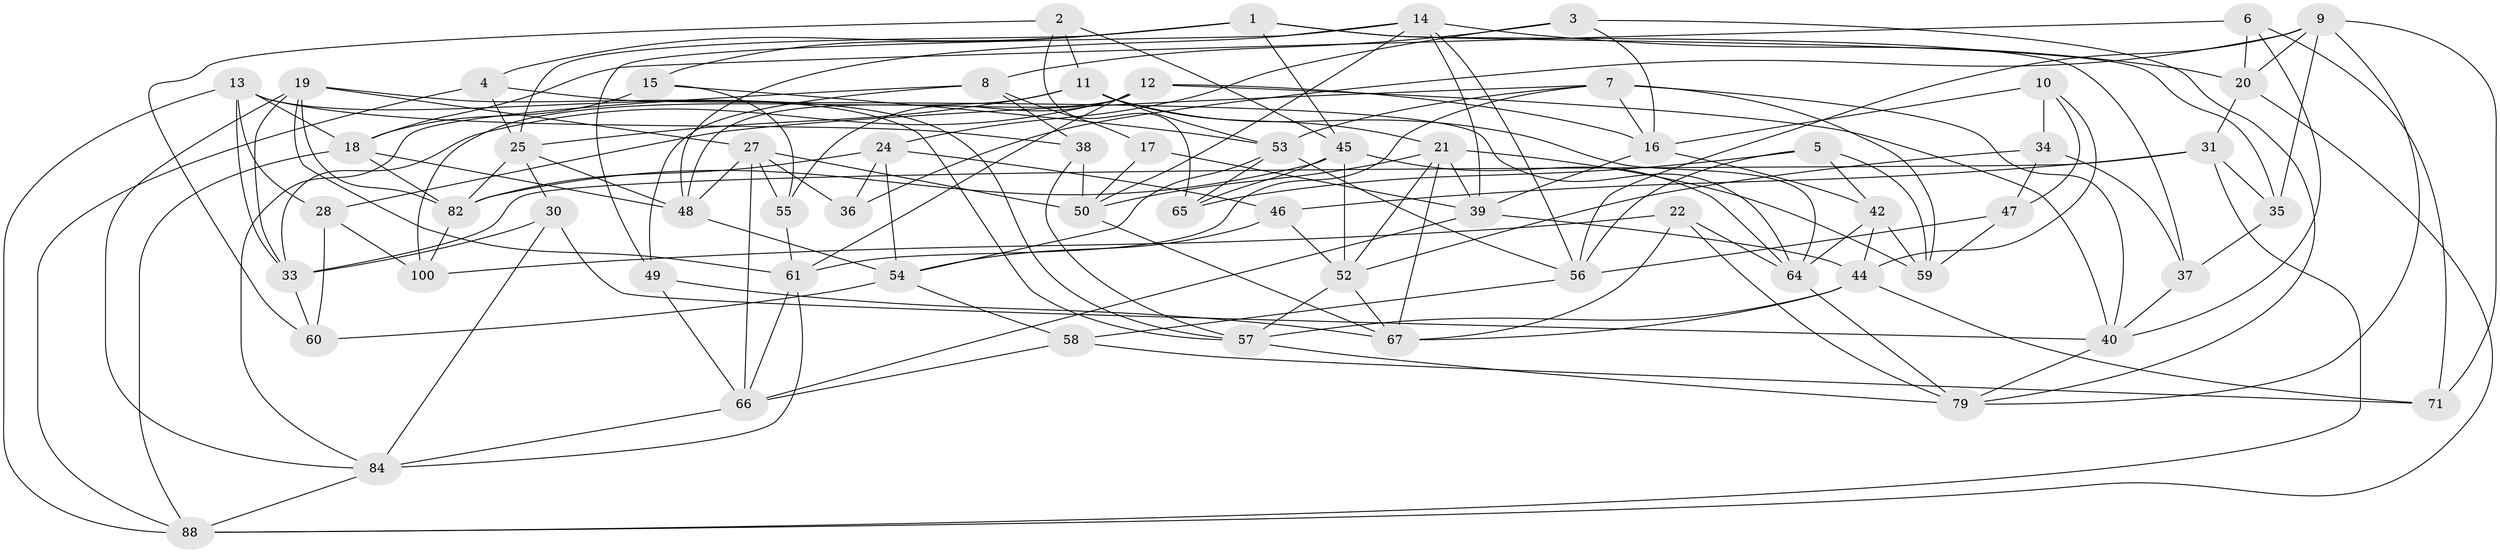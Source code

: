 // Generated by graph-tools (version 1.1) at 2025/52/02/27/25 19:52:27]
// undirected, 64 vertices, 163 edges
graph export_dot {
graph [start="1"]
  node [color=gray90,style=filled];
  1 [super="+23"];
  2;
  3;
  4;
  5;
  6;
  7 [super="+32"];
  8 [super="+41"];
  9 [super="+74"];
  10 [super="+94"];
  11 [super="+77"];
  12 [super="+102"];
  13 [super="+26"];
  14 [super="+63"];
  15;
  16 [super="+70"];
  17;
  18 [super="+93"];
  19 [super="+86"];
  20 [super="+95"];
  21 [super="+73"];
  22;
  24 [super="+29"];
  25 [super="+43"];
  27 [super="+76"];
  28;
  30;
  31 [super="+78"];
  33 [super="+51"];
  34 [super="+104"];
  35;
  36;
  37;
  38;
  39 [super="+96"];
  40 [super="+97"];
  42 [super="+85"];
  44 [super="+83"];
  45 [super="+80"];
  46;
  47;
  48 [super="+103"];
  49;
  50 [super="+89"];
  52 [super="+90"];
  53 [super="+87"];
  54 [super="+69"];
  55;
  56 [super="+75"];
  57 [super="+68"];
  58;
  59 [super="+99"];
  60;
  61 [super="+62"];
  64 [super="+72"];
  65;
  66 [super="+98"];
  67 [super="+81"];
  71;
  79 [super="+101"];
  82 [super="+105"];
  84 [super="+91"];
  88 [super="+92"];
  100;
  1 -- 4;
  1 -- 35;
  1 -- 15;
  1 -- 37;
  1 -- 45;
  1 -- 25;
  2 -- 11;
  2 -- 65;
  2 -- 60;
  2 -- 45;
  3 -- 8;
  3 -- 24;
  3 -- 16;
  3 -- 79;
  4 -- 64;
  4 -- 88;
  4 -- 25;
  5 -- 42;
  5 -- 65;
  5 -- 59;
  5 -- 56;
  6 -- 71;
  6 -- 20;
  6 -- 18;
  6 -- 40;
  7 -- 40;
  7 -- 61;
  7 -- 28;
  7 -- 53;
  7 -- 59;
  7 -- 16;
  8 -- 38;
  8 -- 17 [weight=2];
  8 -- 49;
  8 -- 84;
  9 -- 35;
  9 -- 56;
  9 -- 36;
  9 -- 71;
  9 -- 79;
  9 -- 20;
  10 -- 16;
  10 -- 47;
  10 -- 34 [weight=3];
  10 -- 44;
  11 -- 25;
  11 -- 100;
  11 -- 64;
  11 -- 21;
  11 -- 53;
  12 -- 40;
  12 -- 33;
  12 -- 48;
  12 -- 16;
  12 -- 61;
  12 -- 55;
  13 -- 88;
  13 -- 38;
  13 -- 33;
  13 -- 57;
  13 -- 18;
  13 -- 28;
  14 -- 39;
  14 -- 56;
  14 -- 49;
  14 -- 48;
  14 -- 50;
  14 -- 20;
  15 -- 53;
  15 -- 55;
  15 -- 18;
  16 -- 42;
  16 -- 39;
  17 -- 39;
  17 -- 50;
  18 -- 48;
  18 -- 88;
  18 -- 82;
  19 -- 82;
  19 -- 57;
  19 -- 33;
  19 -- 61;
  19 -- 84;
  19 -- 27;
  20 -- 31 [weight=2];
  20 -- 88;
  21 -- 59;
  21 -- 52;
  21 -- 50;
  21 -- 67;
  21 -- 39;
  22 -- 64;
  22 -- 100;
  22 -- 67;
  22 -- 79;
  24 -- 36 [weight=2];
  24 -- 46;
  24 -- 82;
  24 -- 54;
  25 -- 30;
  25 -- 48;
  25 -- 82;
  27 -- 36;
  27 -- 50;
  27 -- 48;
  27 -- 66;
  27 -- 55;
  28 -- 100;
  28 -- 60;
  30 -- 33;
  30 -- 40;
  30 -- 84;
  31 -- 46;
  31 -- 33;
  31 -- 88;
  31 -- 35;
  33 -- 60;
  34 -- 37;
  34 -- 47;
  34 -- 52;
  35 -- 37;
  37 -- 40;
  38 -- 50;
  38 -- 57;
  39 -- 44;
  39 -- 66;
  40 -- 79;
  42 -- 64;
  42 -- 59 [weight=2];
  42 -- 44;
  44 -- 67;
  44 -- 57;
  44 -- 71;
  45 -- 65;
  45 -- 64;
  45 -- 82;
  45 -- 52;
  46 -- 52;
  46 -- 54;
  47 -- 56;
  47 -- 59;
  48 -- 54;
  49 -- 66;
  49 -- 67;
  50 -- 67;
  52 -- 57;
  52 -- 67;
  53 -- 65;
  53 -- 56;
  53 -- 54;
  54 -- 58;
  54 -- 60;
  55 -- 61;
  56 -- 58;
  57 -- 79;
  58 -- 71;
  58 -- 66;
  61 -- 84;
  61 -- 66;
  64 -- 79;
  66 -- 84;
  82 -- 100;
  84 -- 88;
}
